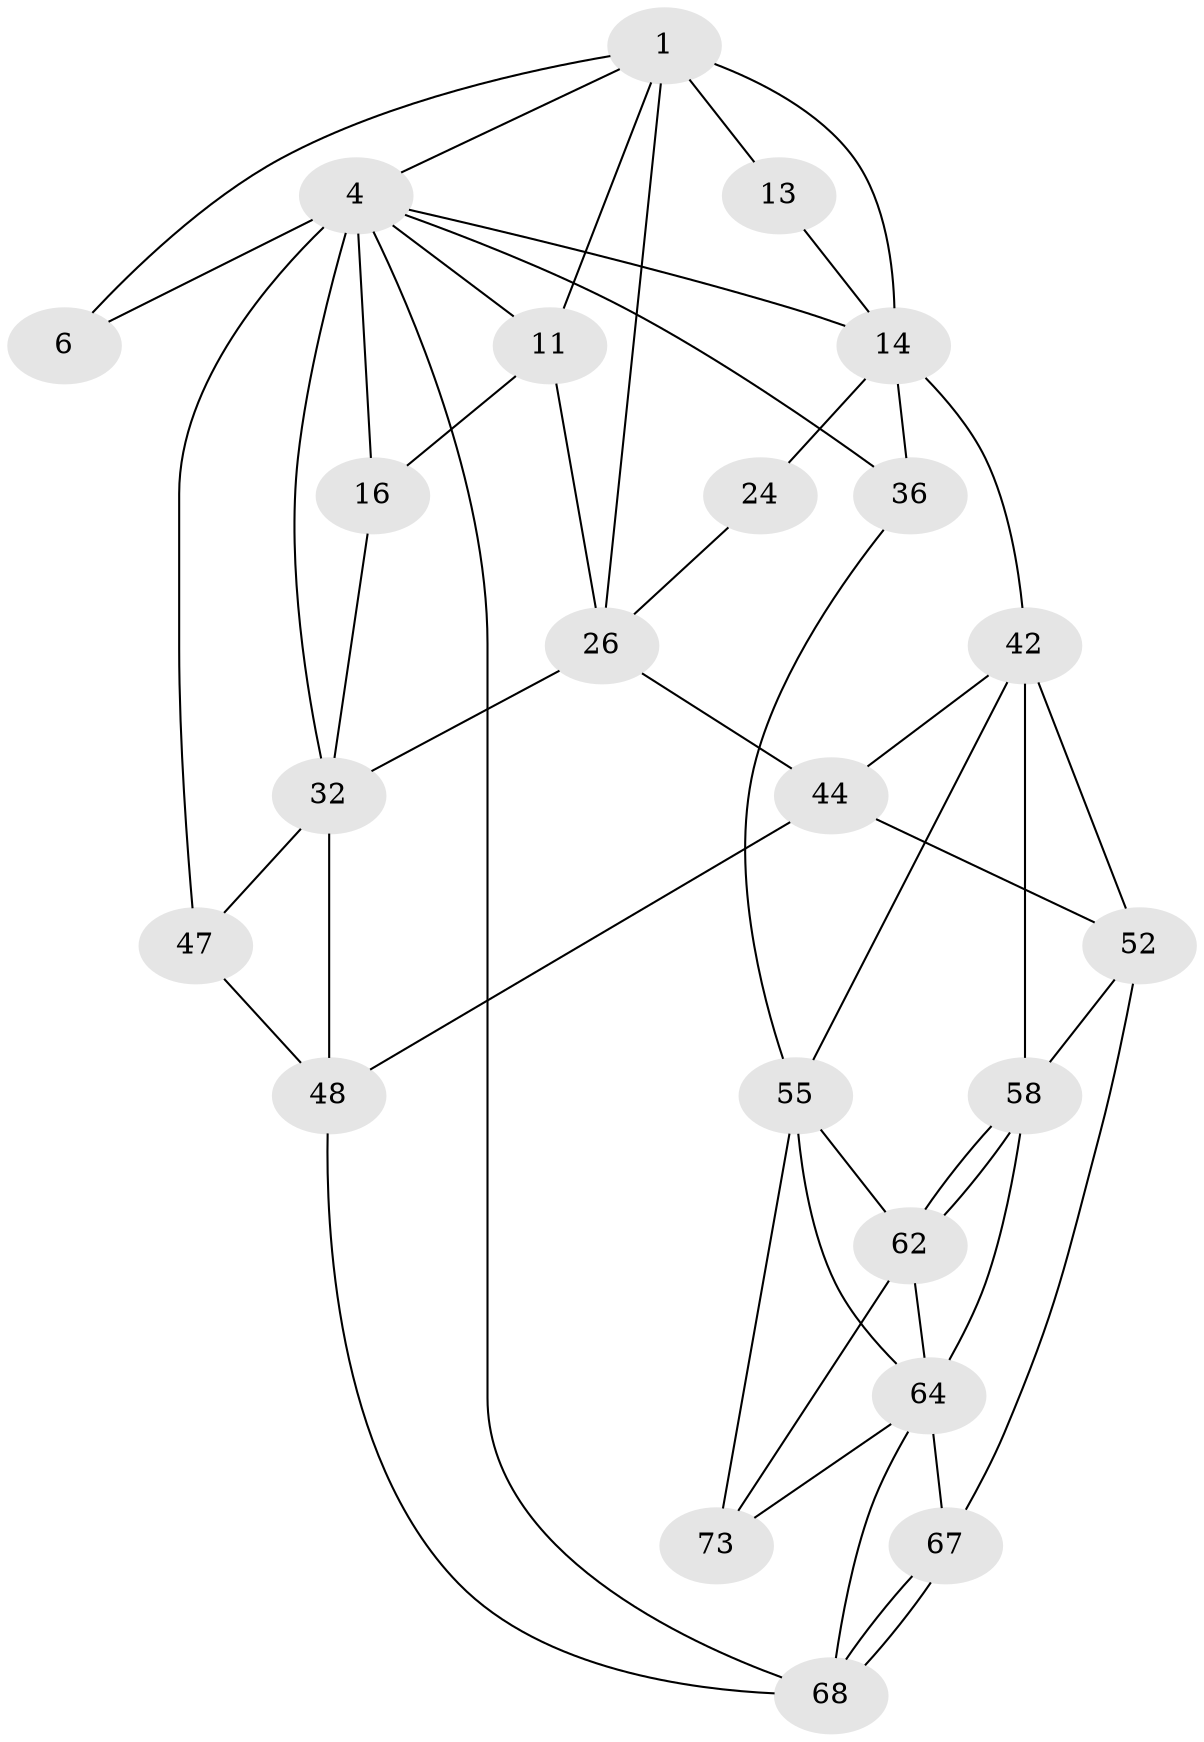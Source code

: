 // original degree distribution, {3: 0.025974025974025976, 4: 0.2727272727272727, 5: 0.4675324675324675, 6: 0.23376623376623376}
// Generated by graph-tools (version 1.1) at 2025/21/03/04/25 18:21:20]
// undirected, 23 vertices, 50 edges
graph export_dot {
graph [start="1"]
  node [color=gray90,style=filled];
  1 [pos="+0.356537827336143+0",super="+7+2"];
  4 [pos="+1+0",super="+5+38"];
  6 [pos="+0.3125753681208201+0"];
  11 [pos="+0.11667028070586757+0.020110390389457358",super="+12+18"];
  13 [pos="+0.5589131687962631+0.008895116136208097"];
  14 [pos="+0.745790653338995+0.052768442384435656",super="+15+20"];
  16 [pos="+0.032147690083497604+0.19597861064202918",super="+19"];
  24 [pos="+0.6063184939449102+0.2945275811454281",super="+25"];
  26 [pos="+0.4358508714561382+0.4214983979454511",super="+31+27"];
  32 [pos="+0.41165681873868504+0.4329705197448028",super="+45+33"];
  36 [pos="+0.8342819129387183+0.40276308014388607",super="+37"];
  42 [pos="+0.7554325959950491+0.659528984478307",super="+43+53"];
  44 [pos="+0.4402620186793566+0.4450929561666012",super="+49"];
  47 [pos="+0+1"];
  48 [pos="+0.18068930243002318+0.7170526622941282",super="+50"];
  52 [pos="+0.4923544798329586+0.765852537499415",super="+66"];
  55 [pos="+1+0.7655000771553824",super="+72+56"];
  58 [pos="+0.7475185969993551+0.8320789060047855",super="+59"];
  62 [pos="+0.8237960709941056+0.8557463218921891",super="+63"];
  64 [pos="+0.7935194734267951+0.8942177866567885",super="+74+65"];
  67 [pos="+0.4597257899439628+1",super="+71"];
  68 [pos="+0.45764932097501887+1",super="+77"];
  73 [pos="+0.8120499334372071+0.9133343087680533"];
  1 -- 6;
  1 -- 11;
  1 -- 13 [weight=2];
  1 -- 4;
  1 -- 14;
  1 -- 26;
  4 -- 16 [weight=2];
  4 -- 6;
  4 -- 11;
  4 -- 47 [weight=2];
  4 -- 36;
  4 -- 32;
  4 -- 68;
  4 -- 14;
  11 -- 16;
  11 -- 26;
  13 -- 14;
  14 -- 24 [weight=3];
  14 -- 36 [weight=4];
  14 -- 42;
  16 -- 32;
  24 -- 26;
  26 -- 32;
  26 -- 44;
  32 -- 48 [weight=2];
  32 -- 47;
  36 -- 55;
  42 -- 52;
  42 -- 44;
  42 -- 58 [weight=2];
  42 -- 55;
  44 -- 52;
  44 -- 48;
  47 -- 48;
  48 -- 68;
  52 -- 67;
  52 -- 58;
  55 -- 73;
  55 -- 64;
  55 -- 62;
  58 -- 62;
  58 -- 62;
  58 -- 64 [weight=2];
  62 -- 64;
  62 -- 73;
  64 -- 73;
  64 -- 67 [weight=2];
  64 -- 68;
  67 -- 68;
  67 -- 68;
}

